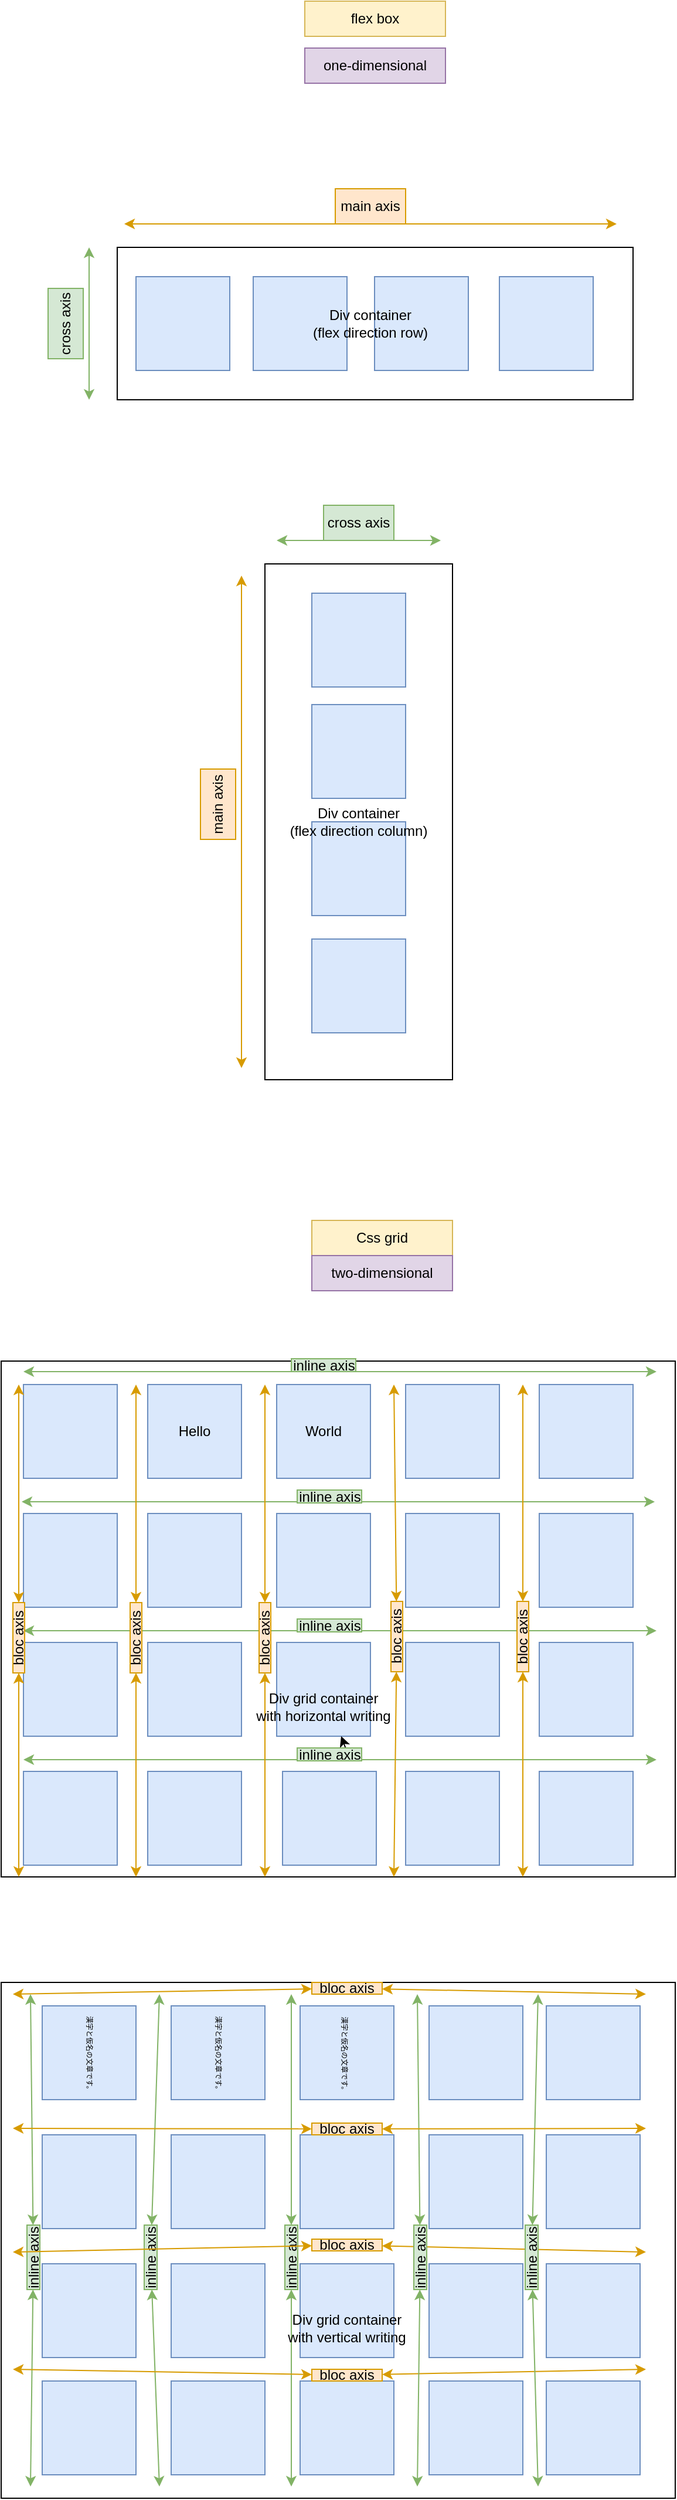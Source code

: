 <mxfile>
    <diagram id="mibUZQCxQtkV2oXtX-cT" name="Page-1">
        <mxGraphModel dx="1216" dy="800" grid="1" gridSize="10" guides="1" tooltips="1" connect="1" arrows="1" fold="1" page="1" pageScale="1" pageWidth="827" pageHeight="1169" math="0" shadow="0" adaptiveColors="auto">
            <root>
                <mxCell id="0"/>
                <mxCell id="1" parent="0"/>
                <mxCell id="2" value="" style="rounded=0;whiteSpace=wrap;html=1;" parent="1" vertex="1">
                    <mxGeometry x="194" y="210" width="440" height="130" as="geometry"/>
                </mxCell>
                <mxCell id="3" value="" style="endArrow=classic;startArrow=classic;html=1;fillColor=#ffe6cc;strokeColor=#d79b00;" parent="1" edge="1">
                    <mxGeometry width="50" height="50" relative="1" as="geometry">
                        <mxPoint x="200" y="190" as="sourcePoint"/>
                        <mxPoint x="620" y="190" as="targetPoint"/>
                    </mxGeometry>
                </mxCell>
                <mxCell id="4" value="" style="whiteSpace=wrap;html=1;aspect=fixed;fillColor=#dae8fc;strokeColor=#6c8ebf;" parent="1" vertex="1">
                    <mxGeometry x="210" y="235" width="80" height="80" as="geometry"/>
                </mxCell>
                <mxCell id="5" value="" style="whiteSpace=wrap;html=1;aspect=fixed;fillColor=#dae8fc;strokeColor=#6c8ebf;" parent="1" vertex="1">
                    <mxGeometry x="310" y="235" width="80" height="80" as="geometry"/>
                </mxCell>
                <mxCell id="8" value="" style="whiteSpace=wrap;html=1;aspect=fixed;fillColor=#dae8fc;strokeColor=#6c8ebf;" parent="1" vertex="1">
                    <mxGeometry x="520" y="235" width="80" height="80" as="geometry"/>
                </mxCell>
                <mxCell id="9" value="" style="whiteSpace=wrap;html=1;aspect=fixed;fillColor=#dae8fc;strokeColor=#6c8ebf;" parent="1" vertex="1">
                    <mxGeometry x="413.5" y="235" width="80" height="80" as="geometry"/>
                </mxCell>
                <mxCell id="10" value="&lt;span style=&quot;color: rgb(0, 0, 0);&quot;&gt;Div container&lt;/span&gt;&lt;div&gt;(flex direction row)&lt;/div&gt;" style="text;html=1;align=center;verticalAlign=middle;whiteSpace=wrap;rounded=0;" parent="1" vertex="1">
                    <mxGeometry x="330" y="260" width="160" height="30" as="geometry"/>
                </mxCell>
                <mxCell id="11" value="main axis" style="text;html=1;align=center;verticalAlign=middle;whiteSpace=wrap;rounded=0;fillColor=#ffe6cc;strokeColor=#d79b00;" parent="1" vertex="1">
                    <mxGeometry x="380" y="160" width="60" height="30" as="geometry"/>
                </mxCell>
                <mxCell id="12" value="" style="endArrow=classic;startArrow=classic;html=1;fillColor=#d5e8d4;strokeColor=#82b366;" parent="1" edge="1">
                    <mxGeometry width="50" height="50" relative="1" as="geometry">
                        <mxPoint x="170" y="340" as="sourcePoint"/>
                        <mxPoint x="170" y="210" as="targetPoint"/>
                    </mxGeometry>
                </mxCell>
                <mxCell id="13" value="cross axis" style="text;html=1;align=center;verticalAlign=middle;whiteSpace=wrap;rounded=0;rotation=-90;fillColor=#d5e8d4;strokeColor=#82b366;" parent="1" vertex="1">
                    <mxGeometry x="120" y="260" width="60" height="30" as="geometry"/>
                </mxCell>
                <mxCell id="14" value="one-dimensional" style="text;html=1;align=center;verticalAlign=middle;whiteSpace=wrap;rounded=0;fillColor=#e1d5e7;strokeColor=#9673a6;" parent="1" vertex="1">
                    <mxGeometry x="354" y="40" width="120" height="30" as="geometry"/>
                </mxCell>
                <mxCell id="15" value="" style="rounded=0;whiteSpace=wrap;html=1;" parent="1" vertex="1">
                    <mxGeometry x="320" y="480" width="160" height="440" as="geometry"/>
                </mxCell>
                <mxCell id="16" value="" style="whiteSpace=wrap;html=1;aspect=fixed;fillColor=#dae8fc;strokeColor=#6c8ebf;" parent="1" vertex="1">
                    <mxGeometry x="360" y="505" width="80" height="80" as="geometry"/>
                </mxCell>
                <mxCell id="17" value="" style="whiteSpace=wrap;html=1;aspect=fixed;fillColor=#dae8fc;strokeColor=#6c8ebf;" parent="1" vertex="1">
                    <mxGeometry x="360" y="600" width="80" height="80" as="geometry"/>
                </mxCell>
                <mxCell id="18" value="" style="whiteSpace=wrap;html=1;aspect=fixed;fillColor=#dae8fc;strokeColor=#6c8ebf;" parent="1" vertex="1">
                    <mxGeometry x="360" y="700" width="80" height="80" as="geometry"/>
                </mxCell>
                <mxCell id="19" value="" style="whiteSpace=wrap;html=1;aspect=fixed;fillColor=#dae8fc;strokeColor=#6c8ebf;" parent="1" vertex="1">
                    <mxGeometry x="360" y="800" width="80" height="80" as="geometry"/>
                </mxCell>
                <mxCell id="20" value="Div container&lt;div&gt;(flex direction column)&lt;/div&gt;" style="text;html=1;align=center;verticalAlign=middle;whiteSpace=wrap;rounded=0;" parent="1" vertex="1">
                    <mxGeometry x="335" y="685" width="130" height="30" as="geometry"/>
                </mxCell>
                <mxCell id="21" value="" style="endArrow=classic;startArrow=classic;html=1;fillColor=#ffe6cc;strokeColor=#d79b00;" parent="1" edge="1">
                    <mxGeometry width="50" height="50" relative="1" as="geometry">
                        <mxPoint x="300" y="490" as="sourcePoint"/>
                        <mxPoint x="300" y="910" as="targetPoint"/>
                    </mxGeometry>
                </mxCell>
                <mxCell id="22" value="" style="endArrow=classic;startArrow=classic;html=1;fillColor=#d5e8d4;strokeColor=#82b366;" parent="1" edge="1">
                    <mxGeometry width="50" height="50" relative="1" as="geometry">
                        <mxPoint x="330" y="460" as="sourcePoint"/>
                        <mxPoint x="470" y="460" as="targetPoint"/>
                    </mxGeometry>
                </mxCell>
                <mxCell id="23" value="cross axis" style="text;html=1;align=center;verticalAlign=middle;whiteSpace=wrap;rounded=0;rotation=0;fillColor=#d5e8d4;strokeColor=#82b366;" parent="1" vertex="1">
                    <mxGeometry x="370" y="430" width="60" height="30" as="geometry"/>
                </mxCell>
                <mxCell id="24" value="main axis" style="text;html=1;align=center;verticalAlign=middle;whiteSpace=wrap;rounded=0;fillColor=#ffe6cc;strokeColor=#d79b00;rotation=-90;" parent="1" vertex="1">
                    <mxGeometry x="250" y="670" width="60" height="30" as="geometry"/>
                </mxCell>
                <mxCell id="25" value="flex box" style="text;html=1;align=center;verticalAlign=middle;whiteSpace=wrap;rounded=0;fillColor=#fff2cc;strokeColor=#d6b656;" parent="1" vertex="1">
                    <mxGeometry x="354" width="120" height="30" as="geometry"/>
                </mxCell>
                <mxCell id="26" value="Css grid" style="text;html=1;align=center;verticalAlign=middle;whiteSpace=wrap;rounded=0;fillColor=#fff2cc;strokeColor=#d6b656;" parent="1" vertex="1">
                    <mxGeometry x="360" y="1040" width="120" height="30" as="geometry"/>
                </mxCell>
                <mxCell id="27" value="two-dimensional" style="text;html=1;align=center;verticalAlign=middle;whiteSpace=wrap;rounded=0;fillColor=#e1d5e7;strokeColor=#9673a6;" parent="1" vertex="1">
                    <mxGeometry x="360" y="1070" width="120" height="30" as="geometry"/>
                </mxCell>
                <mxCell id="28" value="" style="rounded=0;whiteSpace=wrap;html=1;" parent="1" vertex="1">
                    <mxGeometry x="95" y="1160" width="575" height="440" as="geometry"/>
                </mxCell>
                <mxCell id="29" value="" style="whiteSpace=wrap;html=1;aspect=fixed;fillColor=#dae8fc;strokeColor=#6c8ebf;" parent="1" vertex="1">
                    <mxGeometry x="114" y="1180" width="80" height="80" as="geometry"/>
                </mxCell>
                <mxCell id="30" value="Hello" style="whiteSpace=wrap;html=1;aspect=fixed;fillColor=#dae8fc;strokeColor=#6c8ebf;" parent="1" vertex="1">
                    <mxGeometry x="220" y="1180" width="80" height="80" as="geometry"/>
                </mxCell>
                <mxCell id="31" value="" style="whiteSpace=wrap;html=1;aspect=fixed;fillColor=#dae8fc;strokeColor=#6c8ebf;" parent="1" vertex="1">
                    <mxGeometry x="114" y="1290" width="80" height="80" as="geometry"/>
                </mxCell>
                <mxCell id="32" value="World" style="whiteSpace=wrap;html=1;aspect=fixed;fillColor=#dae8fc;strokeColor=#6c8ebf;" parent="1" vertex="1">
                    <mxGeometry x="330" y="1180" width="80" height="80" as="geometry"/>
                </mxCell>
                <mxCell id="33" value="" style="whiteSpace=wrap;html=1;aspect=fixed;fillColor=#dae8fc;strokeColor=#6c8ebf;" parent="1" vertex="1">
                    <mxGeometry x="440" y="1290" width="80" height="80" as="geometry"/>
                </mxCell>
                <mxCell id="34" value="" style="whiteSpace=wrap;html=1;aspect=fixed;fillColor=#dae8fc;strokeColor=#6c8ebf;" parent="1" vertex="1">
                    <mxGeometry x="554" y="1290" width="80" height="80" as="geometry"/>
                </mxCell>
                <mxCell id="35" value="" style="whiteSpace=wrap;html=1;aspect=fixed;fillColor=#dae8fc;strokeColor=#6c8ebf;" parent="1" vertex="1">
                    <mxGeometry x="554" y="1180" width="80" height="80" as="geometry"/>
                </mxCell>
                <mxCell id="36" value="" style="whiteSpace=wrap;html=1;aspect=fixed;fillColor=#dae8fc;strokeColor=#6c8ebf;" parent="1" vertex="1">
                    <mxGeometry x="440" y="1180" width="80" height="80" as="geometry"/>
                </mxCell>
                <mxCell id="37" value="" style="whiteSpace=wrap;html=1;aspect=fixed;fillColor=#dae8fc;strokeColor=#6c8ebf;" parent="1" vertex="1">
                    <mxGeometry x="220" y="1290" width="80" height="80" as="geometry"/>
                </mxCell>
                <mxCell id="38" value="" style="whiteSpace=wrap;html=1;aspect=fixed;fillColor=#dae8fc;strokeColor=#6c8ebf;" parent="1" vertex="1">
                    <mxGeometry x="330" y="1290" width="80" height="80" as="geometry"/>
                </mxCell>
                <mxCell id="41" value="" style="whiteSpace=wrap;html=1;aspect=fixed;fillColor=#dae8fc;strokeColor=#6c8ebf;" parent="1" vertex="1">
                    <mxGeometry x="330" y="1400" width="80" height="80" as="geometry"/>
                </mxCell>
                <mxCell id="42" value="" style="whiteSpace=wrap;html=1;aspect=fixed;fillColor=#dae8fc;strokeColor=#6c8ebf;" parent="1" vertex="1">
                    <mxGeometry x="220" y="1400" width="80" height="80" as="geometry"/>
                </mxCell>
                <mxCell id="43" value="" style="whiteSpace=wrap;html=1;aspect=fixed;fillColor=#dae8fc;strokeColor=#6c8ebf;" parent="1" vertex="1">
                    <mxGeometry x="114" y="1400" width="80" height="80" as="geometry"/>
                </mxCell>
                <mxCell id="44" value="" style="whiteSpace=wrap;html=1;aspect=fixed;fillColor=#dae8fc;strokeColor=#6c8ebf;" parent="1" vertex="1">
                    <mxGeometry x="440" y="1510" width="80" height="80" as="geometry"/>
                </mxCell>
                <mxCell id="45" value="" style="whiteSpace=wrap;html=1;aspect=fixed;fillColor=#dae8fc;strokeColor=#6c8ebf;" parent="1" vertex="1">
                    <mxGeometry x="554" y="1510" width="80" height="80" as="geometry"/>
                </mxCell>
                <mxCell id="46" value="" style="whiteSpace=wrap;html=1;aspect=fixed;fillColor=#dae8fc;strokeColor=#6c8ebf;" parent="1" vertex="1">
                    <mxGeometry x="554" y="1400" width="80" height="80" as="geometry"/>
                </mxCell>
                <mxCell id="47" value="" style="whiteSpace=wrap;html=1;aspect=fixed;fillColor=#dae8fc;strokeColor=#6c8ebf;" parent="1" vertex="1">
                    <mxGeometry x="440" y="1400" width="80" height="80" as="geometry"/>
                </mxCell>
                <mxCell id="48" value="" style="whiteSpace=wrap;html=1;aspect=fixed;fillColor=#dae8fc;strokeColor=#6c8ebf;" parent="1" vertex="1">
                    <mxGeometry x="220" y="1510" width="80" height="80" as="geometry"/>
                </mxCell>
                <mxCell id="49" value="" style="whiteSpace=wrap;html=1;aspect=fixed;fillColor=#dae8fc;strokeColor=#6c8ebf;" parent="1" vertex="1">
                    <mxGeometry x="335" y="1510" width="80" height="80" as="geometry"/>
                </mxCell>
                <mxCell id="50" value="" style="whiteSpace=wrap;html=1;aspect=fixed;fillColor=#dae8fc;strokeColor=#6c8ebf;" parent="1" vertex="1">
                    <mxGeometry x="114" y="1510" width="80" height="80" as="geometry"/>
                </mxCell>
                <mxCell id="51" value="" style="endArrow=classic;startArrow=classic;html=1;fillColor=#d5e8d4;strokeColor=#82b366;" parent="1" edge="1">
                    <mxGeometry width="50" height="50" relative="1" as="geometry">
                        <mxPoint x="114" y="1169" as="sourcePoint"/>
                        <mxPoint x="654" y="1169" as="targetPoint"/>
                    </mxGeometry>
                </mxCell>
                <mxCell id="52" value="" style="endArrow=classic;startArrow=classic;html=1;fillColor=#d5e8d4;strokeColor=#82b366;" parent="1" edge="1">
                    <mxGeometry width="50" height="50" relative="1" as="geometry">
                        <mxPoint x="112.5" y="1280" as="sourcePoint"/>
                        <mxPoint x="652.5" y="1280" as="targetPoint"/>
                    </mxGeometry>
                </mxCell>
                <mxCell id="53" value="" style="endArrow=classic;startArrow=classic;html=1;fillColor=#d5e8d4;strokeColor=#82b366;" parent="1" edge="1">
                    <mxGeometry width="50" height="50" relative="1" as="geometry">
                        <mxPoint x="114" y="1390" as="sourcePoint"/>
                        <mxPoint x="654" y="1390" as="targetPoint"/>
                    </mxGeometry>
                </mxCell>
                <mxCell id="54" value="" style="endArrow=classic;startArrow=classic;html=1;fillColor=#d5e8d4;strokeColor=#82b366;" parent="1" edge="1">
                    <mxGeometry width="50" height="50" relative="1" as="geometry">
                        <mxPoint x="114" y="1500" as="sourcePoint"/>
                        <mxPoint x="654" y="1500" as="targetPoint"/>
                    </mxGeometry>
                </mxCell>
                <mxCell id="55" value="" style="endArrow=classic;startArrow=classic;html=1;fillColor=#ffe6cc;strokeColor=#d79b00;" parent="1" edge="1" source="73">
                    <mxGeometry width="50" height="50" relative="1" as="geometry">
                        <mxPoint x="110" y="1180" as="sourcePoint"/>
                        <mxPoint x="110" y="1600" as="targetPoint"/>
                    </mxGeometry>
                </mxCell>
                <mxCell id="56" value="" style="endArrow=classic;startArrow=classic;html=1;fillColor=#ffe6cc;strokeColor=#d79b00;" parent="1" edge="1" source="76">
                    <mxGeometry width="50" height="50" relative="1" as="geometry">
                        <mxPoint x="210" y="1180" as="sourcePoint"/>
                        <mxPoint x="210" y="1600" as="targetPoint"/>
                    </mxGeometry>
                </mxCell>
                <mxCell id="57" value="" style="endArrow=classic;startArrow=classic;html=1;fillColor=#ffe6cc;strokeColor=#d79b00;" parent="1" edge="1" source="78">
                    <mxGeometry width="50" height="50" relative="1" as="geometry">
                        <mxPoint x="320" y="1180" as="sourcePoint"/>
                        <mxPoint x="320" y="1600" as="targetPoint"/>
                    </mxGeometry>
                </mxCell>
                <mxCell id="58" value="" style="endArrow=classic;startArrow=classic;html=1;fillColor=#ffe6cc;strokeColor=#d79b00;" parent="1" edge="1" source="80">
                    <mxGeometry width="50" height="50" relative="1" as="geometry">
                        <mxPoint x="430" y="1180" as="sourcePoint"/>
                        <mxPoint x="430" y="1600" as="targetPoint"/>
                    </mxGeometry>
                </mxCell>
                <mxCell id="59" value="" style="endArrow=classic;startArrow=classic;html=1;fillColor=#ffe6cc;strokeColor=#d79b00;" parent="1" edge="1" source="82">
                    <mxGeometry width="50" height="50" relative="1" as="geometry">
                        <mxPoint x="540" y="1180" as="sourcePoint"/>
                        <mxPoint x="540" y="1600" as="targetPoint"/>
                    </mxGeometry>
                </mxCell>
                <mxCell id="61" value="inline axis" style="text;html=1;align=center;verticalAlign=middle;whiteSpace=wrap;rounded=0;rotation=0;fillColor=#d5e8d4;strokeColor=#82b366;" parent="1" vertex="1">
                    <mxGeometry x="347.5" y="1270" width="55" height="11" as="geometry"/>
                </mxCell>
                <mxCell id="64" value="inline axis" style="text;html=1;align=center;verticalAlign=middle;whiteSpace=wrap;rounded=0;rotation=0;fillColor=#d5e8d4;strokeColor=#82b366;" parent="1" vertex="1">
                    <mxGeometry x="347.5" y="1380" width="55" height="11" as="geometry"/>
                </mxCell>
                <mxCell id="71" style="edgeStyle=none;html=1;exitX=0.75;exitY=0;exitDx=0;exitDy=0;" parent="1" source="69" target="41" edge="1">
                    <mxGeometry relative="1" as="geometry"/>
                </mxCell>
                <mxCell id="69" value="inline axis" style="text;html=1;align=center;verticalAlign=middle;whiteSpace=wrap;rounded=0;rotation=0;fillColor=#d5e8d4;strokeColor=#82b366;" parent="1" vertex="1">
                    <mxGeometry x="347.5" y="1490" width="55" height="11" as="geometry"/>
                </mxCell>
                <mxCell id="72" value="inline axis" style="text;html=1;align=center;verticalAlign=middle;whiteSpace=wrap;rounded=0;rotation=0;fillColor=#d5e8d4;strokeColor=#82b366;" parent="1" vertex="1">
                    <mxGeometry x="342.5" y="1158" width="55" height="11" as="geometry"/>
                </mxCell>
                <mxCell id="75" value="" style="endArrow=classic;startArrow=classic;html=1;fillColor=#ffe6cc;strokeColor=#d79b00;" edge="1" parent="1" target="73">
                    <mxGeometry width="50" height="50" relative="1" as="geometry">
                        <mxPoint x="110" y="1180" as="sourcePoint"/>
                        <mxPoint x="110" y="1600" as="targetPoint"/>
                    </mxGeometry>
                </mxCell>
                <mxCell id="73" value="bloc axis" style="text;html=1;align=center;verticalAlign=middle;whiteSpace=wrap;rounded=0;fillColor=#ffe6cc;strokeColor=#d79b00;rotation=-90;" vertex="1" parent="1">
                    <mxGeometry x="80" y="1391" width="60" height="10" as="geometry"/>
                </mxCell>
                <mxCell id="77" value="" style="endArrow=classic;startArrow=classic;html=1;fillColor=#ffe6cc;strokeColor=#d79b00;" edge="1" parent="1" target="76">
                    <mxGeometry width="50" height="50" relative="1" as="geometry">
                        <mxPoint x="210" y="1180" as="sourcePoint"/>
                        <mxPoint x="210" y="1600" as="targetPoint"/>
                    </mxGeometry>
                </mxCell>
                <mxCell id="76" value="bloc axis" style="text;html=1;align=center;verticalAlign=middle;whiteSpace=wrap;rounded=0;fillColor=#ffe6cc;strokeColor=#d79b00;rotation=-90;" vertex="1" parent="1">
                    <mxGeometry x="180" y="1391" width="60" height="10" as="geometry"/>
                </mxCell>
                <mxCell id="79" value="" style="endArrow=classic;startArrow=classic;html=1;fillColor=#ffe6cc;strokeColor=#d79b00;" edge="1" parent="1" target="78">
                    <mxGeometry width="50" height="50" relative="1" as="geometry">
                        <mxPoint x="320" y="1180" as="sourcePoint"/>
                        <mxPoint x="320" y="1600" as="targetPoint"/>
                    </mxGeometry>
                </mxCell>
                <mxCell id="78" value="bloc axis" style="text;html=1;align=center;verticalAlign=middle;whiteSpace=wrap;rounded=0;fillColor=#ffe6cc;strokeColor=#d79b00;rotation=-90;" vertex="1" parent="1">
                    <mxGeometry x="290" y="1391" width="60" height="10" as="geometry"/>
                </mxCell>
                <mxCell id="81" value="" style="endArrow=classic;startArrow=classic;html=1;fillColor=#ffe6cc;strokeColor=#d79b00;" edge="1" parent="1" target="80">
                    <mxGeometry width="50" height="50" relative="1" as="geometry">
                        <mxPoint x="430" y="1180" as="sourcePoint"/>
                        <mxPoint x="430" y="1600" as="targetPoint"/>
                    </mxGeometry>
                </mxCell>
                <mxCell id="80" value="bloc axis" style="text;html=1;align=center;verticalAlign=middle;whiteSpace=wrap;rounded=0;fillColor=#ffe6cc;strokeColor=#d79b00;rotation=-90;" vertex="1" parent="1">
                    <mxGeometry x="402.5" y="1390" width="60" height="10" as="geometry"/>
                </mxCell>
                <mxCell id="83" value="" style="endArrow=classic;startArrow=classic;html=1;fillColor=#ffe6cc;strokeColor=#d79b00;" edge="1" parent="1" target="82">
                    <mxGeometry width="50" height="50" relative="1" as="geometry">
                        <mxPoint x="540" y="1180" as="sourcePoint"/>
                        <mxPoint x="540" y="1600" as="targetPoint"/>
                    </mxGeometry>
                </mxCell>
                <mxCell id="82" value="bloc axis" style="text;html=1;align=center;verticalAlign=middle;whiteSpace=wrap;rounded=0;fillColor=#ffe6cc;strokeColor=#d79b00;rotation=-90;" vertex="1" parent="1">
                    <mxGeometry x="510" y="1390" width="60" height="10" as="geometry"/>
                </mxCell>
                <mxCell id="84" value="Div grid container&lt;div&gt;with horizontal writing&lt;/div&gt;" style="text;html=1;align=center;verticalAlign=middle;whiteSpace=wrap;rounded=0;" vertex="1" parent="1">
                    <mxGeometry x="290" y="1440" width="160" height="30" as="geometry"/>
                </mxCell>
                <mxCell id="85" value="" style="rounded=0;whiteSpace=wrap;html=1;" vertex="1" parent="1">
                    <mxGeometry x="95" y="1690" width="575" height="440" as="geometry"/>
                </mxCell>
                <mxCell id="87" value="" style="whiteSpace=wrap;html=1;aspect=fixed;fillColor=#dae8fc;strokeColor=#6c8ebf;" vertex="1" parent="1">
                    <mxGeometry x="130" y="1710" width="80" height="80" as="geometry"/>
                </mxCell>
                <mxCell id="88" value="" style="whiteSpace=wrap;html=1;aspect=fixed;fillColor=#dae8fc;strokeColor=#6c8ebf;" vertex="1" parent="1">
                    <mxGeometry x="240" y="1710" width="80" height="80" as="geometry"/>
                </mxCell>
                <mxCell id="89" value="" style="whiteSpace=wrap;html=1;aspect=fixed;fillColor=#dae8fc;strokeColor=#6c8ebf;" vertex="1" parent="1">
                    <mxGeometry x="350" y="1710" width="80" height="80" as="geometry"/>
                </mxCell>
                <mxCell id="90" value="" style="whiteSpace=wrap;html=1;aspect=fixed;fillColor=#dae8fc;strokeColor=#6c8ebf;" vertex="1" parent="1">
                    <mxGeometry x="460" y="1710" width="80" height="80" as="geometry"/>
                </mxCell>
                <mxCell id="91" value="" style="whiteSpace=wrap;html=1;aspect=fixed;fillColor=#dae8fc;strokeColor=#6c8ebf;" vertex="1" parent="1">
                    <mxGeometry x="560" y="1710" width="80" height="80" as="geometry"/>
                </mxCell>
                <mxCell id="92" value="" style="whiteSpace=wrap;html=1;aspect=fixed;fillColor=#dae8fc;strokeColor=#6c8ebf;" vertex="1" parent="1">
                    <mxGeometry x="130" y="1820" width="80" height="80" as="geometry"/>
                </mxCell>
                <mxCell id="93" value="" style="whiteSpace=wrap;html=1;aspect=fixed;fillColor=#dae8fc;strokeColor=#6c8ebf;" vertex="1" parent="1">
                    <mxGeometry x="240" y="1820" width="80" height="80" as="geometry"/>
                </mxCell>
                <mxCell id="94" value="" style="whiteSpace=wrap;html=1;aspect=fixed;fillColor=#dae8fc;strokeColor=#6c8ebf;" vertex="1" parent="1">
                    <mxGeometry x="350" y="1820" width="80" height="80" as="geometry"/>
                </mxCell>
                <mxCell id="95" value="" style="whiteSpace=wrap;html=1;aspect=fixed;fillColor=#dae8fc;strokeColor=#6c8ebf;" vertex="1" parent="1">
                    <mxGeometry x="460" y="1820" width="80" height="80" as="geometry"/>
                </mxCell>
                <mxCell id="96" value="" style="whiteSpace=wrap;html=1;aspect=fixed;fillColor=#dae8fc;strokeColor=#6c8ebf;" vertex="1" parent="1">
                    <mxGeometry x="560" y="1820" width="80" height="80" as="geometry"/>
                </mxCell>
                <mxCell id="97" value="" style="whiteSpace=wrap;html=1;aspect=fixed;fillColor=#dae8fc;strokeColor=#6c8ebf;" vertex="1" parent="1">
                    <mxGeometry x="560" y="1930" width="80" height="80" as="geometry"/>
                </mxCell>
                <mxCell id="98" value="" style="whiteSpace=wrap;html=1;aspect=fixed;fillColor=#dae8fc;strokeColor=#6c8ebf;" vertex="1" parent="1">
                    <mxGeometry x="460" y="1930" width="80" height="80" as="geometry"/>
                </mxCell>
                <mxCell id="99" value="" style="whiteSpace=wrap;html=1;aspect=fixed;fillColor=#dae8fc;strokeColor=#6c8ebf;" vertex="1" parent="1">
                    <mxGeometry x="350" y="1930" width="80" height="80" as="geometry"/>
                </mxCell>
                <mxCell id="100" value="" style="whiteSpace=wrap;html=1;aspect=fixed;fillColor=#dae8fc;strokeColor=#6c8ebf;" vertex="1" parent="1">
                    <mxGeometry x="240" y="1930" width="80" height="80" as="geometry"/>
                </mxCell>
                <mxCell id="101" value="" style="whiteSpace=wrap;html=1;aspect=fixed;fillColor=#dae8fc;strokeColor=#6c8ebf;" vertex="1" parent="1">
                    <mxGeometry x="130" y="1930" width="80" height="80" as="geometry"/>
                </mxCell>
                <mxCell id="102" value="" style="whiteSpace=wrap;html=1;aspect=fixed;fillColor=#dae8fc;strokeColor=#6c8ebf;" vertex="1" parent="1">
                    <mxGeometry x="130" y="2030" width="80" height="80" as="geometry"/>
                </mxCell>
                <mxCell id="103" value="" style="whiteSpace=wrap;html=1;aspect=fixed;fillColor=#dae8fc;strokeColor=#6c8ebf;" vertex="1" parent="1">
                    <mxGeometry x="240" y="2030" width="80" height="80" as="geometry"/>
                </mxCell>
                <mxCell id="104" value="" style="whiteSpace=wrap;html=1;aspect=fixed;fillColor=#dae8fc;strokeColor=#6c8ebf;" vertex="1" parent="1">
                    <mxGeometry x="350" y="2030" width="80" height="80" as="geometry"/>
                </mxCell>
                <mxCell id="105" value="" style="whiteSpace=wrap;html=1;aspect=fixed;fillColor=#dae8fc;strokeColor=#6c8ebf;" vertex="1" parent="1">
                    <mxGeometry x="460" y="2030" width="80" height="80" as="geometry"/>
                </mxCell>
                <mxCell id="106" value="" style="whiteSpace=wrap;html=1;aspect=fixed;fillColor=#dae8fc;strokeColor=#6c8ebf;" vertex="1" parent="1">
                    <mxGeometry x="560" y="2030" width="80" height="80" as="geometry"/>
                </mxCell>
                <mxCell id="108" value="漢字と仮名の文章です。&amp;nbsp; &amp;nbsp;" style="text;html=1;align=center;verticalAlign=middle;whiteSpace=wrap;rounded=0;rotation=90;fontSize=6;" vertex="1" parent="1">
                    <mxGeometry x="95" y="1739" width="150" height="30" as="geometry"/>
                </mxCell>
                <mxCell id="109" value="漢字と仮名の文章です。&amp;nbsp; &amp;nbsp;" style="text;html=1;align=center;verticalAlign=middle;whiteSpace=wrap;rounded=0;rotation=90;fontSize=6;" vertex="1" parent="1">
                    <mxGeometry x="205" y="1739" width="150" height="30" as="geometry"/>
                </mxCell>
                <mxCell id="110" value="漢字と仮名の文章です。&amp;nbsp; &amp;nbsp;" style="text;html=1;align=center;verticalAlign=middle;whiteSpace=wrap;rounded=0;rotation=90;fontSize=6;" vertex="1" parent="1">
                    <mxGeometry x="312.5" y="1739" width="150" height="30" as="geometry"/>
                </mxCell>
                <mxCell id="111" value="" style="endArrow=classic;startArrow=classic;html=1;fillColor=#d5e8d4;strokeColor=#82b366;" edge="1" parent="1" source="120">
                    <mxGeometry width="50" height="50" relative="1" as="geometry">
                        <mxPoint x="120" y="2120" as="sourcePoint"/>
                        <mxPoint x="120" y="1700" as="targetPoint"/>
                    </mxGeometry>
                </mxCell>
                <mxCell id="112" value="" style="endArrow=classic;startArrow=classic;html=1;fillColor=#d5e8d4;strokeColor=#82b366;" edge="1" parent="1" source="122">
                    <mxGeometry width="50" height="50" relative="1" as="geometry">
                        <mxPoint x="230" y="2120" as="sourcePoint"/>
                        <mxPoint x="230" y="1700" as="targetPoint"/>
                    </mxGeometry>
                </mxCell>
                <mxCell id="113" value="" style="endArrow=classic;startArrow=classic;html=1;fillColor=#d5e8d4;strokeColor=#82b366;" edge="1" parent="1" source="125">
                    <mxGeometry width="50" height="50" relative="1" as="geometry">
                        <mxPoint x="342.5" y="2120" as="sourcePoint"/>
                        <mxPoint x="342.5" y="1700" as="targetPoint"/>
                    </mxGeometry>
                </mxCell>
                <mxCell id="114" value="" style="endArrow=classic;startArrow=classic;html=1;fillColor=#d5e8d4;strokeColor=#82b366;" edge="1" parent="1" source="127">
                    <mxGeometry width="50" height="50" relative="1" as="geometry">
                        <mxPoint x="450" y="2120" as="sourcePoint"/>
                        <mxPoint x="450" y="1700" as="targetPoint"/>
                    </mxGeometry>
                </mxCell>
                <mxCell id="115" value="" style="endArrow=classic;startArrow=classic;html=1;fillColor=#d5e8d4;strokeColor=#82b366;" edge="1" parent="1" source="129">
                    <mxGeometry width="50" height="50" relative="1" as="geometry">
                        <mxPoint x="553" y="2120" as="sourcePoint"/>
                        <mxPoint x="553" y="1700" as="targetPoint"/>
                    </mxGeometry>
                </mxCell>
                <mxCell id="116" value="" style="endArrow=classic;startArrow=classic;html=1;fillColor=#ffe6cc;strokeColor=#d79b00;" edge="1" parent="1" source="131">
                    <mxGeometry width="50" height="50" relative="1" as="geometry">
                        <mxPoint x="105" y="1700" as="sourcePoint"/>
                        <mxPoint x="645" y="1700" as="targetPoint"/>
                    </mxGeometry>
                </mxCell>
                <mxCell id="117" value="" style="endArrow=classic;startArrow=classic;html=1;fillColor=#ffe6cc;strokeColor=#d79b00;" edge="1" parent="1" source="133">
                    <mxGeometry width="50" height="50" relative="1" as="geometry">
                        <mxPoint x="105" y="1814.5" as="sourcePoint"/>
                        <mxPoint x="645" y="1814.5" as="targetPoint"/>
                    </mxGeometry>
                </mxCell>
                <mxCell id="118" value="" style="endArrow=classic;startArrow=classic;html=1;fillColor=#ffe6cc;strokeColor=#d79b00;" edge="1" parent="1" source="135">
                    <mxGeometry width="50" height="50" relative="1" as="geometry">
                        <mxPoint x="105" y="1920" as="sourcePoint"/>
                        <mxPoint x="645" y="1920" as="targetPoint"/>
                    </mxGeometry>
                </mxCell>
                <mxCell id="119" value="" style="endArrow=classic;startArrow=classic;html=1;fillColor=#ffe6cc;strokeColor=#d79b00;" edge="1" parent="1" source="137">
                    <mxGeometry width="50" height="50" relative="1" as="geometry">
                        <mxPoint x="105" y="2020" as="sourcePoint"/>
                        <mxPoint x="645" y="2020" as="targetPoint"/>
                    </mxGeometry>
                </mxCell>
                <mxCell id="121" value="" style="endArrow=classic;startArrow=classic;html=1;fillColor=#d5e8d4;strokeColor=#82b366;" edge="1" parent="1" target="120">
                    <mxGeometry width="50" height="50" relative="1" as="geometry">
                        <mxPoint x="120" y="2120" as="sourcePoint"/>
                        <mxPoint x="120" y="1700" as="targetPoint"/>
                    </mxGeometry>
                </mxCell>
                <mxCell id="120" value="inline axis" style="text;html=1;align=center;verticalAlign=middle;whiteSpace=wrap;rounded=0;rotation=-90;fillColor=#d5e8d4;strokeColor=#82b366;" vertex="1" parent="1">
                    <mxGeometry x="95" y="1919" width="55" height="11" as="geometry"/>
                </mxCell>
                <mxCell id="124" value="" style="endArrow=classic;startArrow=classic;html=1;fillColor=#d5e8d4;strokeColor=#82b366;" edge="1" parent="1" target="122">
                    <mxGeometry width="50" height="50" relative="1" as="geometry">
                        <mxPoint x="230" y="2120" as="sourcePoint"/>
                        <mxPoint x="230" y="1700" as="targetPoint"/>
                    </mxGeometry>
                </mxCell>
                <mxCell id="122" value="inline axis" style="text;html=1;align=center;verticalAlign=middle;whiteSpace=wrap;rounded=0;rotation=-90;fillColor=#d5e8d4;strokeColor=#82b366;" vertex="1" parent="1">
                    <mxGeometry x="195" y="1919" width="55" height="11" as="geometry"/>
                </mxCell>
                <mxCell id="126" value="" style="endArrow=classic;startArrow=classic;html=1;fillColor=#d5e8d4;strokeColor=#82b366;" edge="1" parent="1" target="125">
                    <mxGeometry width="50" height="50" relative="1" as="geometry">
                        <mxPoint x="342.5" y="2120" as="sourcePoint"/>
                        <mxPoint x="342.5" y="1700" as="targetPoint"/>
                    </mxGeometry>
                </mxCell>
                <mxCell id="125" value="inline axis" style="text;html=1;align=center;verticalAlign=middle;whiteSpace=wrap;rounded=0;rotation=-90;fillColor=#d5e8d4;strokeColor=#82b366;" vertex="1" parent="1">
                    <mxGeometry x="315" y="1919" width="55" height="11" as="geometry"/>
                </mxCell>
                <mxCell id="128" value="" style="endArrow=classic;startArrow=classic;html=1;fillColor=#d5e8d4;strokeColor=#82b366;" edge="1" parent="1" target="127">
                    <mxGeometry width="50" height="50" relative="1" as="geometry">
                        <mxPoint x="450" y="2120" as="sourcePoint"/>
                        <mxPoint x="450" y="1700" as="targetPoint"/>
                    </mxGeometry>
                </mxCell>
                <mxCell id="127" value="inline axis" style="text;html=1;align=center;verticalAlign=middle;whiteSpace=wrap;rounded=0;rotation=-90;fillColor=#d5e8d4;strokeColor=#82b366;" vertex="1" parent="1">
                    <mxGeometry x="425" y="1919" width="55" height="11" as="geometry"/>
                </mxCell>
                <mxCell id="130" value="" style="endArrow=classic;startArrow=classic;html=1;fillColor=#d5e8d4;strokeColor=#82b366;" edge="1" parent="1" target="129">
                    <mxGeometry width="50" height="50" relative="1" as="geometry">
                        <mxPoint x="553" y="2120" as="sourcePoint"/>
                        <mxPoint x="553" y="1700" as="targetPoint"/>
                    </mxGeometry>
                </mxCell>
                <mxCell id="129" value="inline axis" style="text;html=1;align=center;verticalAlign=middle;whiteSpace=wrap;rounded=0;rotation=-90;fillColor=#d5e8d4;strokeColor=#82b366;" vertex="1" parent="1">
                    <mxGeometry x="520" y="1919" width="55" height="11" as="geometry"/>
                </mxCell>
                <mxCell id="132" value="" style="endArrow=classic;startArrow=classic;html=1;fillColor=#ffe6cc;strokeColor=#d79b00;" edge="1" parent="1" target="131">
                    <mxGeometry width="50" height="50" relative="1" as="geometry">
                        <mxPoint x="105" y="1700" as="sourcePoint"/>
                        <mxPoint x="645" y="1700" as="targetPoint"/>
                    </mxGeometry>
                </mxCell>
                <mxCell id="131" value="bloc axis" style="text;html=1;align=center;verticalAlign=middle;whiteSpace=wrap;rounded=0;fillColor=#ffe6cc;strokeColor=#d79b00;rotation=0;" vertex="1" parent="1">
                    <mxGeometry x="360" y="1690" width="60" height="10" as="geometry"/>
                </mxCell>
                <mxCell id="134" value="" style="endArrow=classic;startArrow=classic;html=1;fillColor=#ffe6cc;strokeColor=#d79b00;" edge="1" parent="1" target="133">
                    <mxGeometry width="50" height="50" relative="1" as="geometry">
                        <mxPoint x="105" y="1814.5" as="sourcePoint"/>
                        <mxPoint x="645" y="1814.5" as="targetPoint"/>
                    </mxGeometry>
                </mxCell>
                <mxCell id="133" value="bloc axis" style="text;html=1;align=center;verticalAlign=middle;whiteSpace=wrap;rounded=0;fillColor=#ffe6cc;strokeColor=#d79b00;rotation=0;" vertex="1" parent="1">
                    <mxGeometry x="360" y="1810" width="60" height="10" as="geometry"/>
                </mxCell>
                <mxCell id="136" value="" style="endArrow=classic;startArrow=classic;html=1;fillColor=#ffe6cc;strokeColor=#d79b00;" edge="1" parent="1" target="135">
                    <mxGeometry width="50" height="50" relative="1" as="geometry">
                        <mxPoint x="105" y="1920" as="sourcePoint"/>
                        <mxPoint x="645" y="1920" as="targetPoint"/>
                    </mxGeometry>
                </mxCell>
                <mxCell id="135" value="bloc axis" style="text;html=1;align=center;verticalAlign=middle;whiteSpace=wrap;rounded=0;fillColor=#ffe6cc;strokeColor=#d79b00;rotation=0;" vertex="1" parent="1">
                    <mxGeometry x="360" y="1909" width="60" height="10" as="geometry"/>
                </mxCell>
                <mxCell id="138" value="" style="endArrow=classic;startArrow=classic;html=1;fillColor=#ffe6cc;strokeColor=#d79b00;" edge="1" parent="1" target="137">
                    <mxGeometry width="50" height="50" relative="1" as="geometry">
                        <mxPoint x="105" y="2020" as="sourcePoint"/>
                        <mxPoint x="645" y="2020" as="targetPoint"/>
                    </mxGeometry>
                </mxCell>
                <mxCell id="137" value="bloc axis" style="text;html=1;align=center;verticalAlign=middle;whiteSpace=wrap;rounded=0;fillColor=#ffe6cc;strokeColor=#d79b00;rotation=0;" vertex="1" parent="1">
                    <mxGeometry x="360" y="2020" width="60" height="10" as="geometry"/>
                </mxCell>
                <mxCell id="139" value="Div grid container&lt;div&gt;with vertical writing&lt;/div&gt;" style="text;html=1;align=center;verticalAlign=middle;whiteSpace=wrap;rounded=0;" vertex="1" parent="1">
                    <mxGeometry x="310" y="1970" width="160" height="30" as="geometry"/>
                </mxCell>
            </root>
        </mxGraphModel>
    </diagram>
</mxfile>